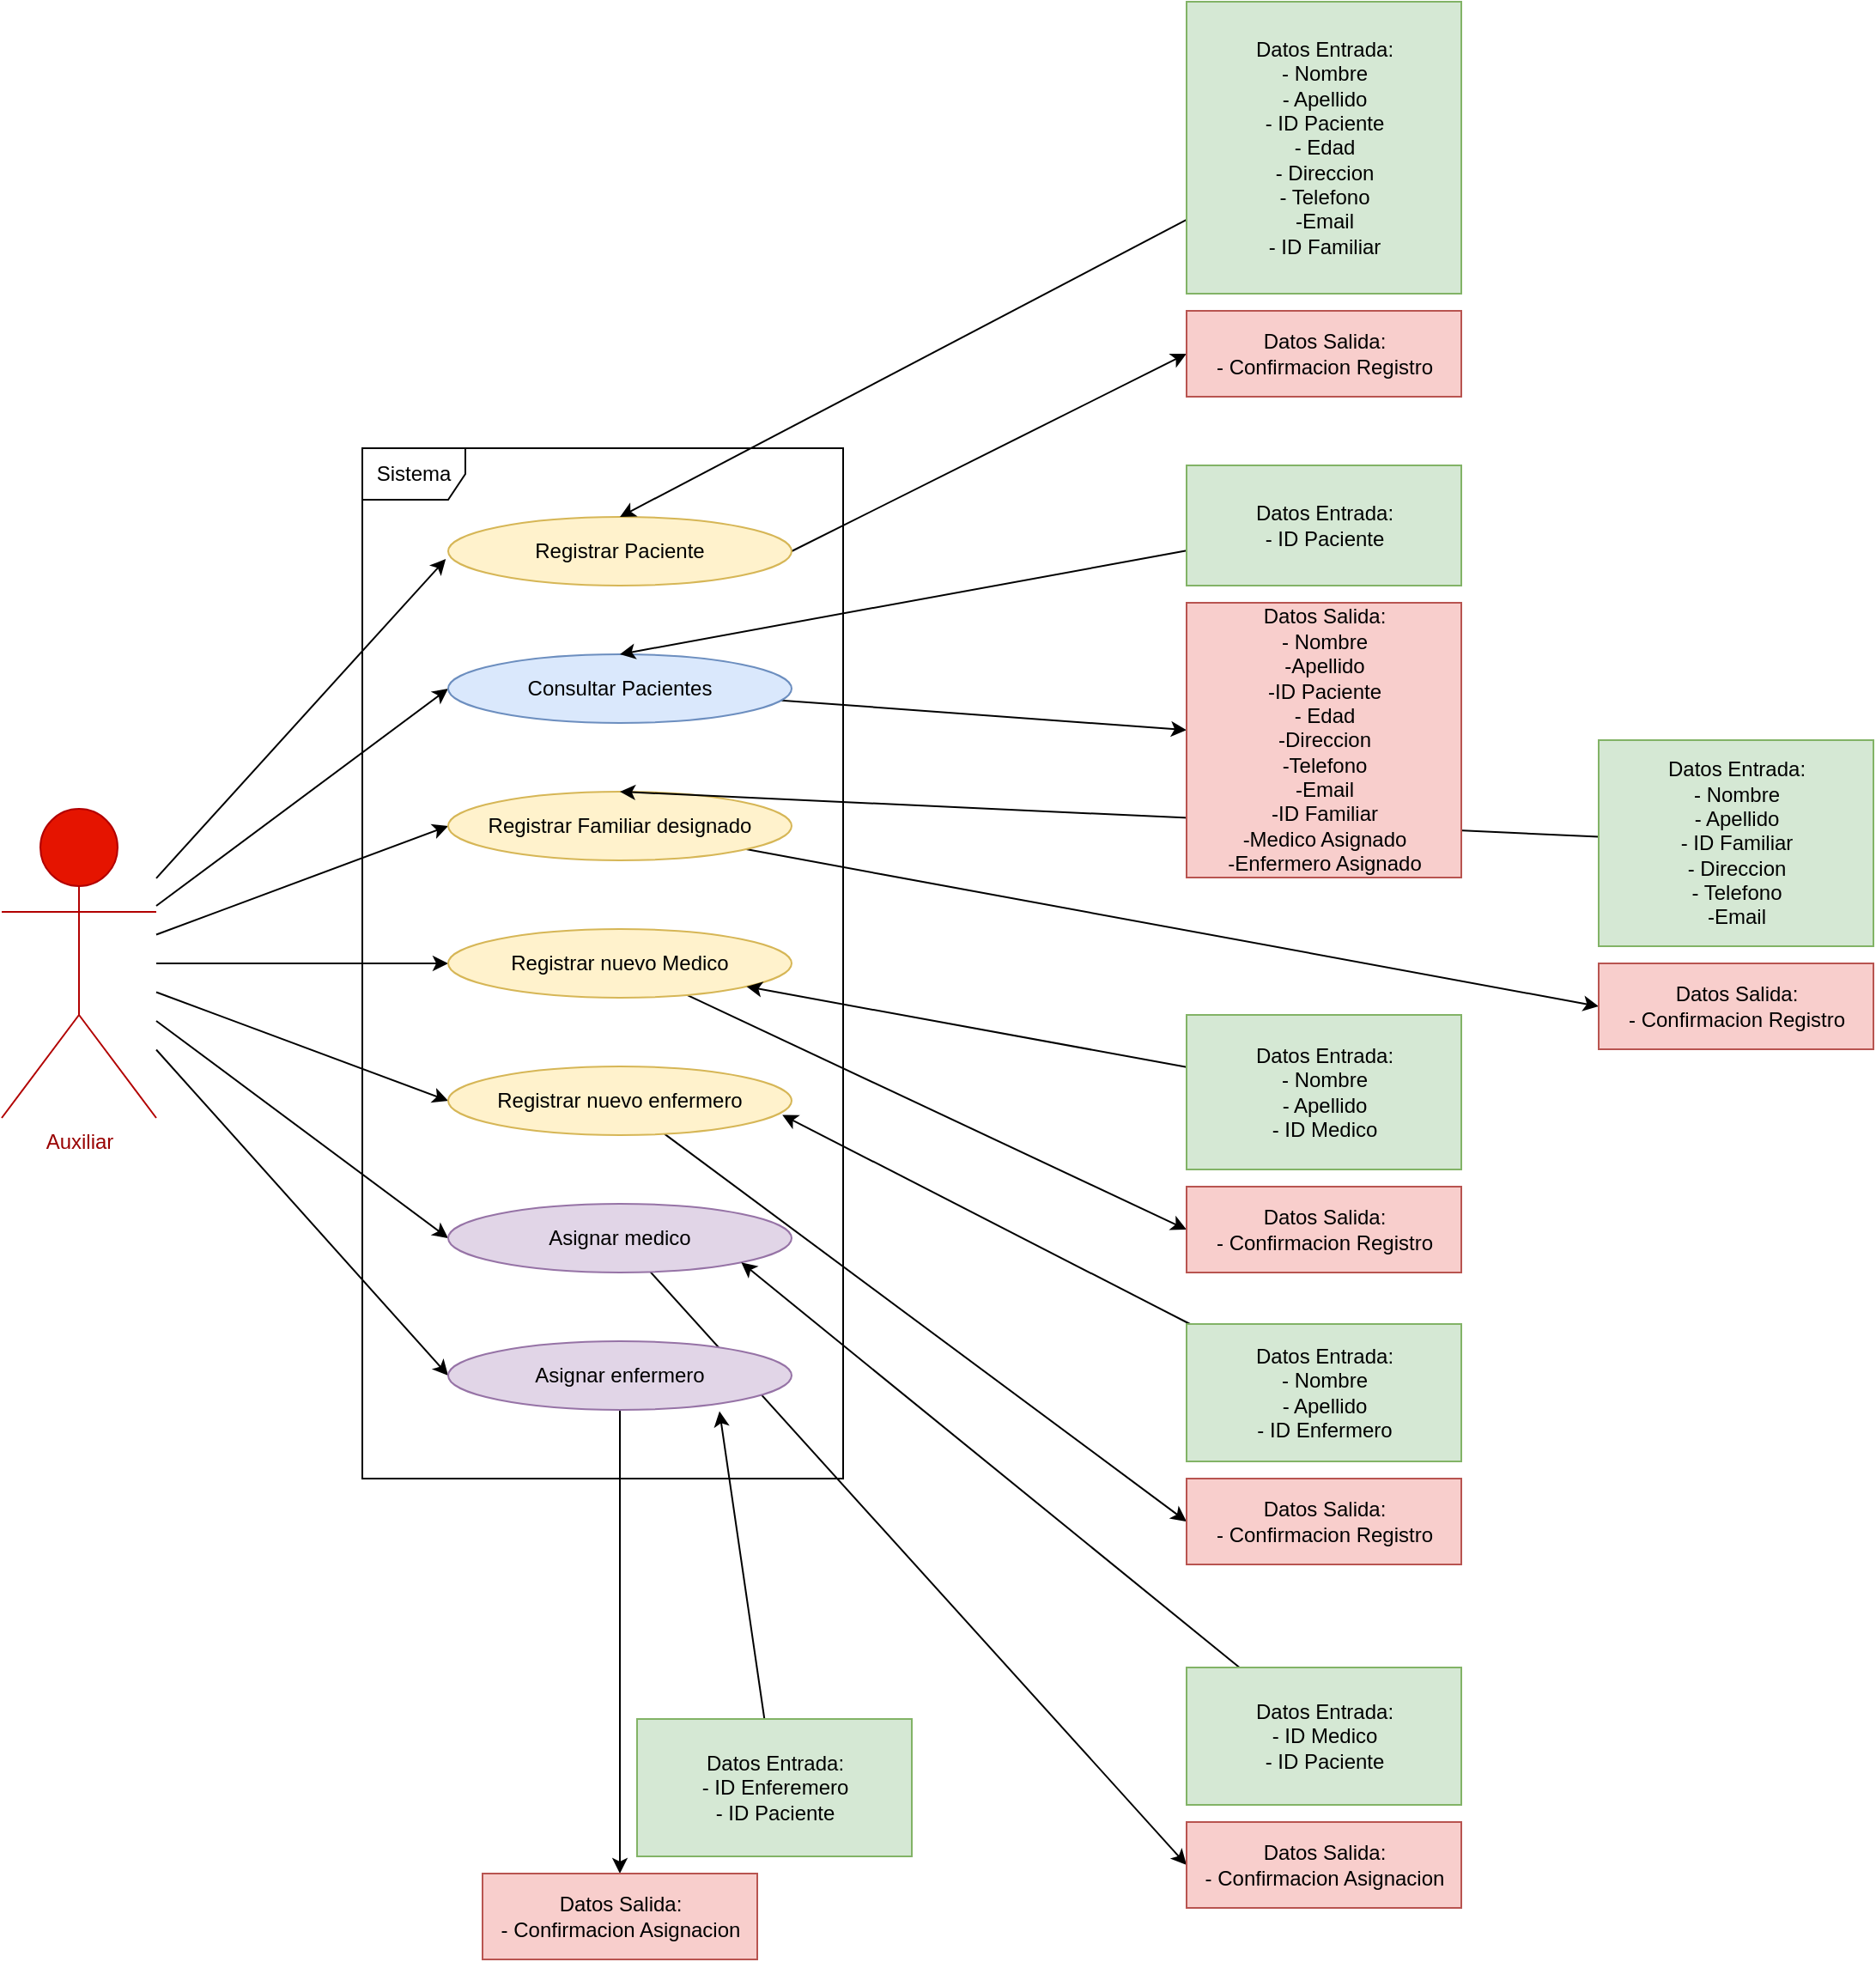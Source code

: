 <mxfile version="20.2.7" type="github">
  <diagram id="DdVlWrTr44xwwVnCppr-" name="Page-1">
    <mxGraphModel dx="1087" dy="2087" grid="1" gridSize="10" guides="1" tooltips="1" connect="1" arrows="1" fold="1" page="1" pageScale="1" pageWidth="850" pageHeight="1100" math="0" shadow="0">
      <root>
        <mxCell id="0" />
        <mxCell id="1" parent="0" />
        <mxCell id="KRC1QLPjl5BRoLLzQoqq-1" value="Sistema" style="shape=umlFrame;whiteSpace=wrap;html=1;" parent="1" vertex="1">
          <mxGeometry x="520" y="150" width="280" height="600" as="geometry" />
        </mxCell>
        <mxCell id="KRC1QLPjl5BRoLLzQoqq-2" style="rounded=0;orthogonalLoop=1;jettySize=auto;html=1;entryX=-0.007;entryY=0.614;entryDx=0;entryDy=0;entryPerimeter=0;" parent="1" source="KRC1QLPjl5BRoLLzQoqq-10" target="KRC1QLPjl5BRoLLzQoqq-12" edge="1">
          <mxGeometry relative="1" as="geometry" />
        </mxCell>
        <mxCell id="KRC1QLPjl5BRoLLzQoqq-3" style="rounded=0;orthogonalLoop=1;jettySize=auto;html=1;entryX=0;entryY=0.5;entryDx=0;entryDy=0;" parent="1" source="KRC1QLPjl5BRoLLzQoqq-10" target="KRC1QLPjl5BRoLLzQoqq-14" edge="1">
          <mxGeometry relative="1" as="geometry" />
        </mxCell>
        <mxCell id="KRC1QLPjl5BRoLLzQoqq-4" style="rounded=0;orthogonalLoop=1;jettySize=auto;html=1;entryX=0;entryY=0.5;entryDx=0;entryDy=0;" parent="1" source="KRC1QLPjl5BRoLLzQoqq-10" target="KRC1QLPjl5BRoLLzQoqq-16" edge="1">
          <mxGeometry relative="1" as="geometry" />
        </mxCell>
        <mxCell id="KRC1QLPjl5BRoLLzQoqq-5" style="orthogonalLoop=1;jettySize=auto;html=1;strokeColor=none;" parent="1" source="KRC1QLPjl5BRoLLzQoqq-10" target="KRC1QLPjl5BRoLLzQoqq-18" edge="1">
          <mxGeometry relative="1" as="geometry" />
        </mxCell>
        <mxCell id="KRC1QLPjl5BRoLLzQoqq-6" style="orthogonalLoop=1;jettySize=auto;html=1;rounded=0;entryX=0;entryY=0.5;entryDx=0;entryDy=0;" parent="1" source="KRC1QLPjl5BRoLLzQoqq-10" target="KRC1QLPjl5BRoLLzQoqq-18" edge="1">
          <mxGeometry relative="1" as="geometry" />
        </mxCell>
        <mxCell id="KRC1QLPjl5BRoLLzQoqq-7" style="edgeStyle=none;rounded=0;orthogonalLoop=1;jettySize=auto;html=1;entryX=0;entryY=0.5;entryDx=0;entryDy=0;" parent="1" source="KRC1QLPjl5BRoLLzQoqq-10" target="KRC1QLPjl5BRoLLzQoqq-20" edge="1">
          <mxGeometry relative="1" as="geometry" />
        </mxCell>
        <mxCell id="KRC1QLPjl5BRoLLzQoqq-8" style="edgeStyle=none;rounded=0;orthogonalLoop=1;jettySize=auto;html=1;entryX=0;entryY=0.5;entryDx=0;entryDy=0;" parent="1" source="KRC1QLPjl5BRoLLzQoqq-10" target="KRC1QLPjl5BRoLLzQoqq-22" edge="1">
          <mxGeometry relative="1" as="geometry" />
        </mxCell>
        <mxCell id="KRC1QLPjl5BRoLLzQoqq-9" style="edgeStyle=none;rounded=0;orthogonalLoop=1;jettySize=auto;html=1;entryX=0;entryY=0.5;entryDx=0;entryDy=0;" parent="1" source="KRC1QLPjl5BRoLLzQoqq-10" target="KRC1QLPjl5BRoLLzQoqq-24" edge="1">
          <mxGeometry relative="1" as="geometry" />
        </mxCell>
        <mxCell id="KRC1QLPjl5BRoLLzQoqq-10" value="Auxiliar" style="shape=umlActor;verticalLabelPosition=bottom;verticalAlign=top;html=1;fillColor=#e51400;fontColor=#990000;strokeColor=#B20000;" parent="1" vertex="1">
          <mxGeometry x="310" y="360" width="90" height="180" as="geometry" />
        </mxCell>
        <mxCell id="KRC1QLPjl5BRoLLzQoqq-11" style="edgeStyle=none;rounded=0;orthogonalLoop=1;jettySize=auto;html=1;entryX=0;entryY=0.5;entryDx=0;entryDy=0;exitX=1;exitY=0.5;exitDx=0;exitDy=0;" parent="1" source="KRC1QLPjl5BRoLLzQoqq-12" target="KRC1QLPjl5BRoLLzQoqq-39" edge="1">
          <mxGeometry relative="1" as="geometry" />
        </mxCell>
        <mxCell id="KRC1QLPjl5BRoLLzQoqq-12" value="Registrar Paciente" style="ellipse;whiteSpace=wrap;html=1;fillColor=#fff2cc;strokeColor=#d6b656;" parent="1" vertex="1">
          <mxGeometry x="570" y="190" width="200" height="40" as="geometry" />
        </mxCell>
        <mxCell id="KRC1QLPjl5BRoLLzQoqq-13" style="edgeStyle=none;rounded=0;orthogonalLoop=1;jettySize=auto;html=1;" parent="1" source="KRC1QLPjl5BRoLLzQoqq-14" target="KRC1QLPjl5BRoLLzQoqq-40" edge="1">
          <mxGeometry relative="1" as="geometry" />
        </mxCell>
        <mxCell id="KRC1QLPjl5BRoLLzQoqq-14" value="Consultar Pacientes" style="ellipse;whiteSpace=wrap;html=1;fillColor=#dae8fc;strokeColor=#6c8ebf;" parent="1" vertex="1">
          <mxGeometry x="570" y="270" width="200" height="40" as="geometry" />
        </mxCell>
        <mxCell id="KRC1QLPjl5BRoLLzQoqq-15" style="edgeStyle=none;rounded=0;orthogonalLoop=1;jettySize=auto;html=1;entryX=0;entryY=0.5;entryDx=0;entryDy=0;" parent="1" source="KRC1QLPjl5BRoLLzQoqq-16" target="KRC1QLPjl5BRoLLzQoqq-41" edge="1">
          <mxGeometry relative="1" as="geometry" />
        </mxCell>
        <mxCell id="KRC1QLPjl5BRoLLzQoqq-16" value="Registrar Familiar designado&lt;br&gt;" style="ellipse;whiteSpace=wrap;html=1;fillColor=#fff2cc;strokeColor=#d6b656;" parent="1" vertex="1">
          <mxGeometry x="570" y="350" width="200" height="40" as="geometry" />
        </mxCell>
        <mxCell id="KRC1QLPjl5BRoLLzQoqq-17" style="edgeStyle=none;rounded=0;orthogonalLoop=1;jettySize=auto;html=1;entryX=0;entryY=0.5;entryDx=0;entryDy=0;" parent="1" source="KRC1QLPjl5BRoLLzQoqq-18" target="KRC1QLPjl5BRoLLzQoqq-43" edge="1">
          <mxGeometry relative="1" as="geometry" />
        </mxCell>
        <mxCell id="KRC1QLPjl5BRoLLzQoqq-18" value="Registrar nuevo Medico" style="ellipse;whiteSpace=wrap;html=1;fillColor=#fff2cc;strokeColor=#d6b656;" parent="1" vertex="1">
          <mxGeometry x="570" y="430" width="200" height="40" as="geometry" />
        </mxCell>
        <mxCell id="KRC1QLPjl5BRoLLzQoqq-19" style="edgeStyle=none;rounded=0;orthogonalLoop=1;jettySize=auto;html=1;entryX=0;entryY=0.5;entryDx=0;entryDy=0;" parent="1" source="KRC1QLPjl5BRoLLzQoqq-20" target="KRC1QLPjl5BRoLLzQoqq-42" edge="1">
          <mxGeometry relative="1" as="geometry" />
        </mxCell>
        <mxCell id="KRC1QLPjl5BRoLLzQoqq-20" value="Registrar nuevo enfermero" style="ellipse;whiteSpace=wrap;html=1;fillColor=#fff2cc;strokeColor=#d6b656;" parent="1" vertex="1">
          <mxGeometry x="570" y="510" width="200" height="40" as="geometry" />
        </mxCell>
        <mxCell id="KRC1QLPjl5BRoLLzQoqq-21" style="edgeStyle=none;rounded=0;orthogonalLoop=1;jettySize=auto;html=1;entryX=0;entryY=0.5;entryDx=0;entryDy=0;" parent="1" source="KRC1QLPjl5BRoLLzQoqq-22" target="KRC1QLPjl5BRoLLzQoqq-44" edge="1">
          <mxGeometry relative="1" as="geometry" />
        </mxCell>
        <mxCell id="KRC1QLPjl5BRoLLzQoqq-22" value="Asignar medico" style="ellipse;whiteSpace=wrap;html=1;fillColor=#e1d5e7;strokeColor=#9673a6;" parent="1" vertex="1">
          <mxGeometry x="570" y="590" width="200" height="40" as="geometry" />
        </mxCell>
        <mxCell id="KRC1QLPjl5BRoLLzQoqq-23" style="edgeStyle=none;rounded=0;orthogonalLoop=1;jettySize=auto;html=1;" parent="1" source="KRC1QLPjl5BRoLLzQoqq-24" target="KRC1QLPjl5BRoLLzQoqq-45" edge="1">
          <mxGeometry relative="1" as="geometry" />
        </mxCell>
        <mxCell id="KRC1QLPjl5BRoLLzQoqq-24" value="Asignar enfermero" style="ellipse;whiteSpace=wrap;html=1;fillColor=#e1d5e7;strokeColor=#9673a6;" parent="1" vertex="1">
          <mxGeometry x="570" y="670" width="200" height="40" as="geometry" />
        </mxCell>
        <mxCell id="KRC1QLPjl5BRoLLzQoqq-25" style="edgeStyle=none;rounded=0;orthogonalLoop=1;jettySize=auto;html=1;entryX=0.5;entryY=0;entryDx=0;entryDy=0;" parent="1" source="KRC1QLPjl5BRoLLzQoqq-26" target="KRC1QLPjl5BRoLLzQoqq-12" edge="1">
          <mxGeometry relative="1" as="geometry" />
        </mxCell>
        <mxCell id="KRC1QLPjl5BRoLLzQoqq-26" value="Datos Entrada:&lt;br&gt;- Nombre&lt;br&gt;- Apellido&lt;br&gt;- ID Paciente&lt;br&gt;- Edad&lt;br&gt;- Direccion&lt;br&gt;- Telefono&lt;br&gt;-Email&lt;br&gt;- ID Familiar" style="html=1;fillColor=#d5e8d4;strokeColor=#82b366;" parent="1" vertex="1">
          <mxGeometry x="1000" y="-110" width="160" height="170" as="geometry" />
        </mxCell>
        <mxCell id="KRC1QLPjl5BRoLLzQoqq-27" style="edgeStyle=none;rounded=0;orthogonalLoop=1;jettySize=auto;html=1;entryX=0.5;entryY=0;entryDx=0;entryDy=0;" parent="1" source="KRC1QLPjl5BRoLLzQoqq-28" target="KRC1QLPjl5BRoLLzQoqq-14" edge="1">
          <mxGeometry relative="1" as="geometry" />
        </mxCell>
        <mxCell id="KRC1QLPjl5BRoLLzQoqq-28" value="Datos Entrada:&lt;br&gt;- ID Paciente" style="html=1;fillColor=#d5e8d4;strokeColor=#82b366;" parent="1" vertex="1">
          <mxGeometry x="1000" y="160" width="160" height="70" as="geometry" />
        </mxCell>
        <mxCell id="KRC1QLPjl5BRoLLzQoqq-29" style="edgeStyle=none;rounded=0;orthogonalLoop=1;jettySize=auto;html=1;entryX=0.5;entryY=0;entryDx=0;entryDy=0;" parent="1" source="KRC1QLPjl5BRoLLzQoqq-30" target="KRC1QLPjl5BRoLLzQoqq-16" edge="1">
          <mxGeometry relative="1" as="geometry" />
        </mxCell>
        <mxCell id="KRC1QLPjl5BRoLLzQoqq-30" value="Datos Entrada:&lt;br&gt;- Nombre&lt;br&gt;- Apellido&lt;br&gt;- ID Familiar&lt;br&gt;- Direccion&lt;br&gt;- Telefono&lt;br&gt;-Email" style="html=1;fillColor=#d5e8d4;strokeColor=#82b366;" parent="1" vertex="1">
          <mxGeometry x="1240" y="320" width="160" height="120" as="geometry" />
        </mxCell>
        <mxCell id="KRC1QLPjl5BRoLLzQoqq-31" style="edgeStyle=none;rounded=0;orthogonalLoop=1;jettySize=auto;html=1;" parent="1" source="KRC1QLPjl5BRoLLzQoqq-32" target="KRC1QLPjl5BRoLLzQoqq-18" edge="1">
          <mxGeometry relative="1" as="geometry" />
        </mxCell>
        <mxCell id="KRC1QLPjl5BRoLLzQoqq-32" value="Datos Entrada:&lt;br&gt;- Nombre&lt;br&gt;- Apellido&lt;br&gt;- ID Medico" style="html=1;fillColor=#d5e8d4;strokeColor=#82b366;" parent="1" vertex="1">
          <mxGeometry x="1000" y="480" width="160" height="90" as="geometry" />
        </mxCell>
        <mxCell id="KRC1QLPjl5BRoLLzQoqq-33" style="edgeStyle=none;rounded=0;orthogonalLoop=1;jettySize=auto;html=1;entryX=0.973;entryY=0.706;entryDx=0;entryDy=0;entryPerimeter=0;" parent="1" source="KRC1QLPjl5BRoLLzQoqq-34" target="KRC1QLPjl5BRoLLzQoqq-20" edge="1">
          <mxGeometry relative="1" as="geometry" />
        </mxCell>
        <mxCell id="KRC1QLPjl5BRoLLzQoqq-34" value="Datos Entrada:&lt;br&gt;- Nombre&lt;br&gt;- Apellido&lt;br&gt;- ID Enfermero" style="html=1;fillColor=#d5e8d4;strokeColor=#82b366;" parent="1" vertex="1">
          <mxGeometry x="1000" y="660" width="160" height="80" as="geometry" />
        </mxCell>
        <mxCell id="KRC1QLPjl5BRoLLzQoqq-35" style="edgeStyle=none;rounded=0;orthogonalLoop=1;jettySize=auto;html=1;entryX=1;entryY=1;entryDx=0;entryDy=0;" parent="1" source="KRC1QLPjl5BRoLLzQoqq-36" target="KRC1QLPjl5BRoLLzQoqq-22" edge="1">
          <mxGeometry relative="1" as="geometry" />
        </mxCell>
        <mxCell id="KRC1QLPjl5BRoLLzQoqq-36" value="Datos Entrada:&lt;br&gt;- ID Medico&lt;br&gt;- ID Paciente" style="html=1;fillColor=#d5e8d4;strokeColor=#82b366;" parent="1" vertex="1">
          <mxGeometry x="1000" y="860" width="160" height="80" as="geometry" />
        </mxCell>
        <mxCell id="KRC1QLPjl5BRoLLzQoqq-37" style="edgeStyle=none;rounded=0;orthogonalLoop=1;jettySize=auto;html=1;entryX=0.79;entryY=1.02;entryDx=0;entryDy=0;entryPerimeter=0;" parent="1" source="KRC1QLPjl5BRoLLzQoqq-38" target="KRC1QLPjl5BRoLLzQoqq-24" edge="1">
          <mxGeometry relative="1" as="geometry" />
        </mxCell>
        <mxCell id="KRC1QLPjl5BRoLLzQoqq-38" value="Datos Entrada:&lt;br&gt;- ID Enferemero&lt;br&gt;- ID Paciente" style="html=1;fillColor=#d5e8d4;strokeColor=#82b366;" parent="1" vertex="1">
          <mxGeometry x="680" y="890" width="160" height="80" as="geometry" />
        </mxCell>
        <mxCell id="KRC1QLPjl5BRoLLzQoqq-39" value="Datos Salida:&lt;br&gt;- Confirmacion Registro" style="html=1;fillColor=#f8cecc;strokeColor=#b85450;" parent="1" vertex="1">
          <mxGeometry x="1000" y="70" width="160" height="50" as="geometry" />
        </mxCell>
        <mxCell id="KRC1QLPjl5BRoLLzQoqq-40" value="Datos Salida:&lt;br&gt;- Nombre&lt;br&gt;-Apellido&lt;br&gt;-ID Paciente&lt;br&gt;- Edad&lt;br&gt;-Direccion&lt;br&gt;-Telefono&lt;br&gt;-Email&lt;br&gt;-ID Familiar&lt;br&gt;-Medico Asignado&lt;br&gt;-Enfermero Asignado" style="html=1;fillColor=#f8cecc;strokeColor=#b85450;" parent="1" vertex="1">
          <mxGeometry x="1000" y="240" width="160" height="160" as="geometry" />
        </mxCell>
        <mxCell id="KRC1QLPjl5BRoLLzQoqq-41" value="Datos Salida:&lt;br&gt;- Confirmacion Registro" style="html=1;fillColor=#f8cecc;strokeColor=#b85450;" parent="1" vertex="1">
          <mxGeometry x="1240" y="450" width="160" height="50" as="geometry" />
        </mxCell>
        <mxCell id="KRC1QLPjl5BRoLLzQoqq-42" value="Datos Salida:&lt;br&gt;- Confirmacion Registro" style="html=1;fillColor=#f8cecc;strokeColor=#b85450;" parent="1" vertex="1">
          <mxGeometry x="1000" y="750" width="160" height="50" as="geometry" />
        </mxCell>
        <mxCell id="KRC1QLPjl5BRoLLzQoqq-43" value="Datos Salida:&lt;br&gt;- Confirmacion Registro" style="html=1;fillColor=#f8cecc;strokeColor=#b85450;" parent="1" vertex="1">
          <mxGeometry x="1000" y="580" width="160" height="50" as="geometry" />
        </mxCell>
        <mxCell id="KRC1QLPjl5BRoLLzQoqq-44" value="Datos Salida:&lt;br&gt;- Confirmacion Asignacion" style="html=1;fillColor=#f8cecc;strokeColor=#b85450;" parent="1" vertex="1">
          <mxGeometry x="1000" y="950" width="160" height="50" as="geometry" />
        </mxCell>
        <mxCell id="KRC1QLPjl5BRoLLzQoqq-45" value="Datos Salida:&lt;br&gt;- Confirmacion Asignacion" style="html=1;fillColor=#f8cecc;strokeColor=#b85450;" parent="1" vertex="1">
          <mxGeometry x="590" y="980" width="160" height="50" as="geometry" />
        </mxCell>
      </root>
    </mxGraphModel>
  </diagram>
</mxfile>
